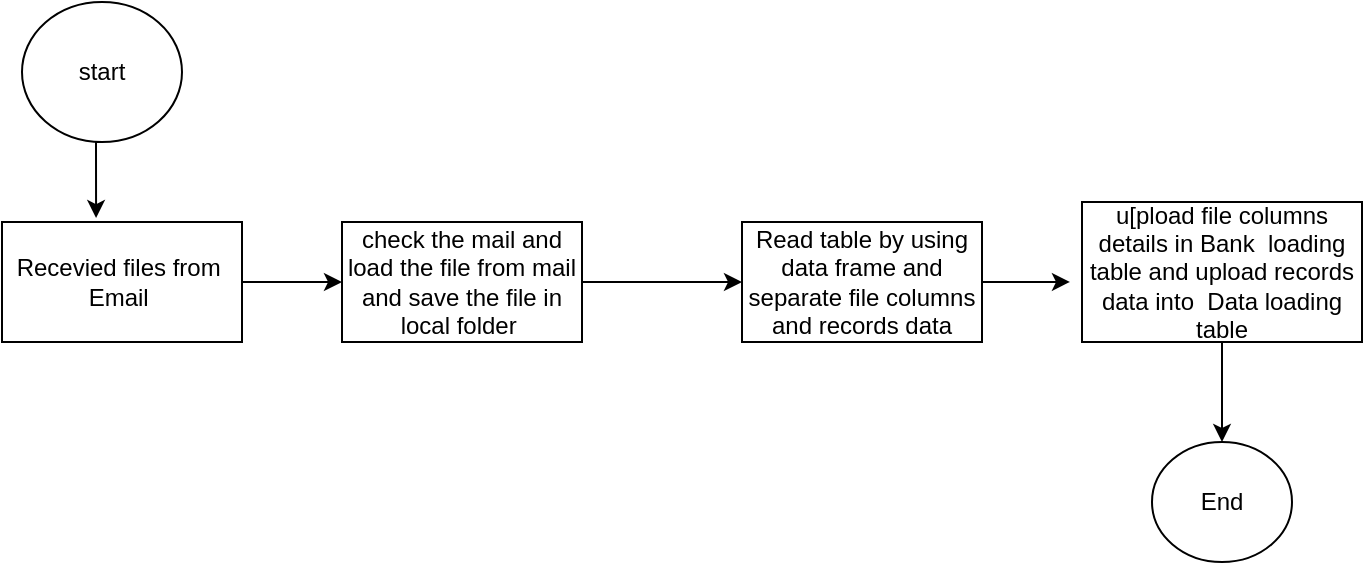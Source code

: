 <mxfile version="22.0.2" type="device">
  <diagram name="Page-1" id="VUuAEpR89lkpddl1aBat">
    <mxGraphModel dx="880" dy="524" grid="1" gridSize="10" guides="1" tooltips="1" connect="1" arrows="1" fold="1" page="1" pageScale="1" pageWidth="850" pageHeight="1100" math="0" shadow="0">
      <root>
        <mxCell id="0" />
        <mxCell id="1" parent="0" />
        <mxCell id="AJaDBmCbntTHq8MA8gen-2" value="rt" style="text;strokeColor=none;align=center;fillColor=none;html=1;verticalAlign=middle;whiteSpace=wrap;rounded=0;" parent="1" vertex="1">
          <mxGeometry x="90" y="50" width="60" height="30" as="geometry" />
        </mxCell>
        <mxCell id="AJaDBmCbntTHq8MA8gen-11" style="edgeStyle=orthogonalEdgeStyle;rounded=0;orthogonalLoop=1;jettySize=auto;html=1;exitX=0.5;exitY=1;exitDx=0;exitDy=0;entryX=0.392;entryY=-0.033;entryDx=0;entryDy=0;entryPerimeter=0;" parent="1" source="AJaDBmCbntTHq8MA8gen-3" target="AJaDBmCbntTHq8MA8gen-4" edge="1">
          <mxGeometry relative="1" as="geometry" />
        </mxCell>
        <mxCell id="AJaDBmCbntTHq8MA8gen-3" value="start" style="ellipse;whiteSpace=wrap;html=1;" parent="1" vertex="1">
          <mxGeometry x="80" y="20" width="80" height="70" as="geometry" />
        </mxCell>
        <mxCell id="AJaDBmCbntTHq8MA8gen-21" style="edgeStyle=orthogonalEdgeStyle;rounded=0;orthogonalLoop=1;jettySize=auto;html=1;entryX=0;entryY=0.5;entryDx=0;entryDy=0;" parent="1" source="AJaDBmCbntTHq8MA8gen-4" target="AJaDBmCbntTHq8MA8gen-19" edge="1">
          <mxGeometry relative="1" as="geometry" />
        </mxCell>
        <mxCell id="AJaDBmCbntTHq8MA8gen-4" value="Recevied files from&amp;nbsp;&lt;br&gt;Email&amp;nbsp;" style="rounded=0;whiteSpace=wrap;html=1;" parent="1" vertex="1">
          <mxGeometry x="70" y="130" width="120" height="60" as="geometry" />
        </mxCell>
        <mxCell id="AJaDBmCbntTHq8MA8gen-24" style="edgeStyle=orthogonalEdgeStyle;rounded=0;orthogonalLoop=1;jettySize=auto;html=1;exitX=1;exitY=0.5;exitDx=0;exitDy=0;entryX=-0.043;entryY=0.571;entryDx=0;entryDy=0;entryPerimeter=0;" parent="1" source="AJaDBmCbntTHq8MA8gen-5" target="AJaDBmCbntTHq8MA8gen-7" edge="1">
          <mxGeometry relative="1" as="geometry" />
        </mxCell>
        <mxCell id="AJaDBmCbntTHq8MA8gen-5" value="Read table by using data frame and separate file columns and records data" style="rounded=0;whiteSpace=wrap;html=1;" parent="1" vertex="1">
          <mxGeometry x="440" y="130" width="120" height="60" as="geometry" />
        </mxCell>
        <mxCell id="AJaDBmCbntTHq8MA8gen-25" style="edgeStyle=orthogonalEdgeStyle;rounded=0;orthogonalLoop=1;jettySize=auto;html=1;" parent="1" source="AJaDBmCbntTHq8MA8gen-7" edge="1">
          <mxGeometry relative="1" as="geometry">
            <mxPoint x="680" y="240" as="targetPoint" />
          </mxGeometry>
        </mxCell>
        <mxCell id="AJaDBmCbntTHq8MA8gen-7" value="u[pload file columns details in Bank&amp;nbsp; loading table and upload records data into&amp;nbsp; Data loading table" style="rounded=0;whiteSpace=wrap;html=1;" parent="1" vertex="1">
          <mxGeometry x="610" y="120" width="140" height="70" as="geometry" />
        </mxCell>
        <mxCell id="AJaDBmCbntTHq8MA8gen-9" value="End" style="ellipse;whiteSpace=wrap;html=1;" parent="1" vertex="1">
          <mxGeometry x="645" y="240" width="70" height="60" as="geometry" />
        </mxCell>
        <mxCell id="AJaDBmCbntTHq8MA8gen-20" style="edgeStyle=orthogonalEdgeStyle;rounded=0;orthogonalLoop=1;jettySize=auto;html=1;entryX=0;entryY=0.5;entryDx=0;entryDy=0;" parent="1" source="AJaDBmCbntTHq8MA8gen-19" target="AJaDBmCbntTHq8MA8gen-5" edge="1">
          <mxGeometry relative="1" as="geometry" />
        </mxCell>
        <mxCell id="AJaDBmCbntTHq8MA8gen-19" value="check the mail and load the file from mail and save the file in local folder&amp;nbsp;" style="rounded=0;whiteSpace=wrap;html=1;" parent="1" vertex="1">
          <mxGeometry x="240" y="130" width="120" height="60" as="geometry" />
        </mxCell>
      </root>
    </mxGraphModel>
  </diagram>
</mxfile>
